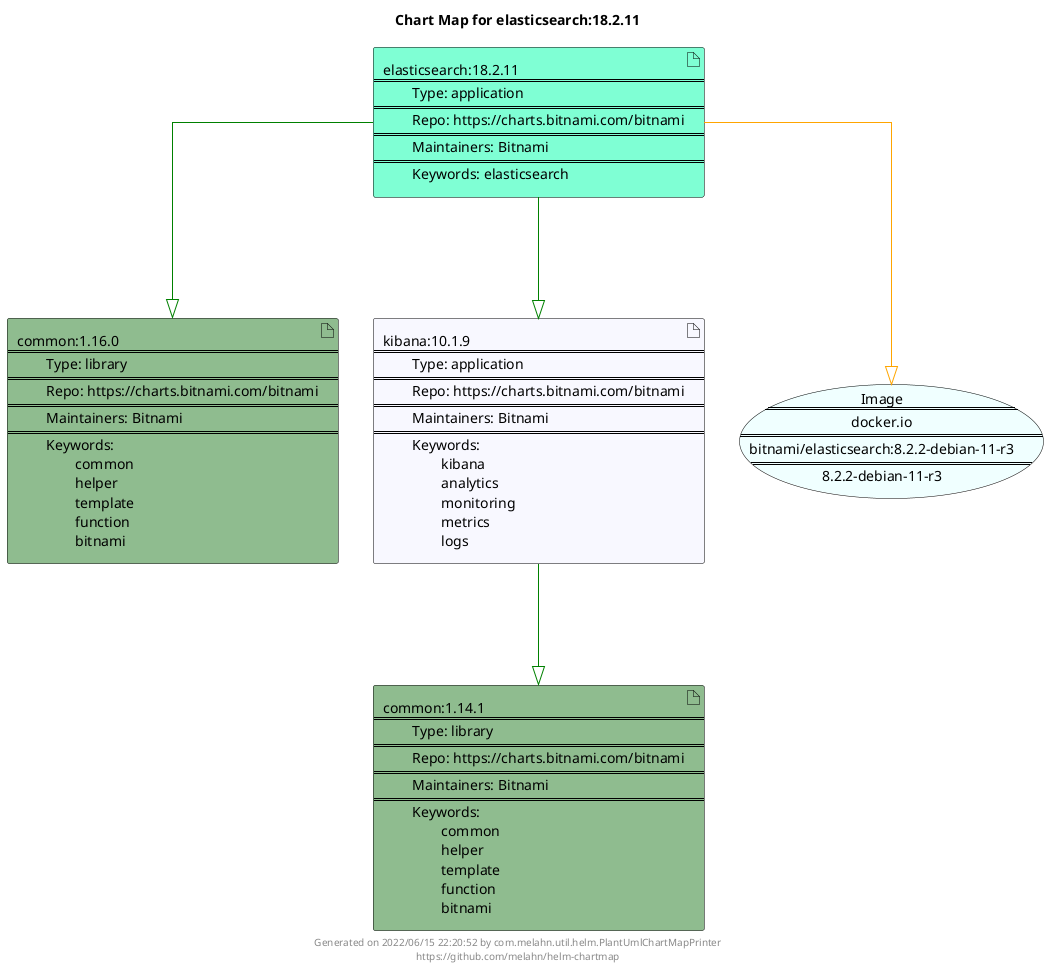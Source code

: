 @startuml
skinparam linetype ortho
skinparam backgroundColor white
skinparam usecaseBorderColor black
skinparam usecaseArrowColor LightSlateGray
skinparam artifactBorderColor black
skinparam artifactArrowColor LightSlateGray

title Chart Map for elasticsearch:18.2.11

'There are 4 referenced Helm Charts
artifact "common:1.16.0\n====\n\tType: library\n====\n\tRepo: https://charts.bitnami.com/bitnami\n====\n\tMaintainers: Bitnami\n====\n\tKeywords: \n\t\tcommon\n\t\thelper\n\t\ttemplate\n\t\tfunction\n\t\tbitnami" as common_1_16_0 #DarkSeaGreen
artifact "kibana:10.1.9\n====\n\tType: application\n====\n\tRepo: https://charts.bitnami.com/bitnami\n====\n\tMaintainers: Bitnami\n====\n\tKeywords: \n\t\tkibana\n\t\tanalytics\n\t\tmonitoring\n\t\tmetrics\n\t\tlogs" as kibana_10_1_9 #GhostWhite
artifact "elasticsearch:18.2.11\n====\n\tType: application\n====\n\tRepo: https://charts.bitnami.com/bitnami\n====\n\tMaintainers: Bitnami\n====\n\tKeywords: elasticsearch" as elasticsearch_18_2_11 #Aquamarine
artifact "common:1.14.1\n====\n\tType: library\n====\n\tRepo: https://charts.bitnami.com/bitnami\n====\n\tMaintainers: Bitnami\n====\n\tKeywords: \n\t\tcommon\n\t\thelper\n\t\ttemplate\n\t\tfunction\n\t\tbitnami" as common_1_14_1 #DarkSeaGreen

'There is one referenced Docker Image
usecase "Image\n====\ndocker.io\n====\nbitnami/elasticsearch:8.2.2-debian-11-r3\n====\n8.2.2-debian-11-r3" as docker_io_bitnami_elasticsearch_8_2_2_debian_11_r3 #Azure

'Chart Dependencies
elasticsearch_18_2_11--[#green]-|>common_1_16_0
elasticsearch_18_2_11--[#green]-|>kibana_10_1_9
kibana_10_1_9--[#green]-|>common_1_14_1
elasticsearch_18_2_11--[#orange]-|>docker_io_bitnami_elasticsearch_8_2_2_debian_11_r3

center footer Generated on 2022/06/15 22:20:52 by com.melahn.util.helm.PlantUmlChartMapPrinter\nhttps://github.com/melahn/helm-chartmap
@enduml
